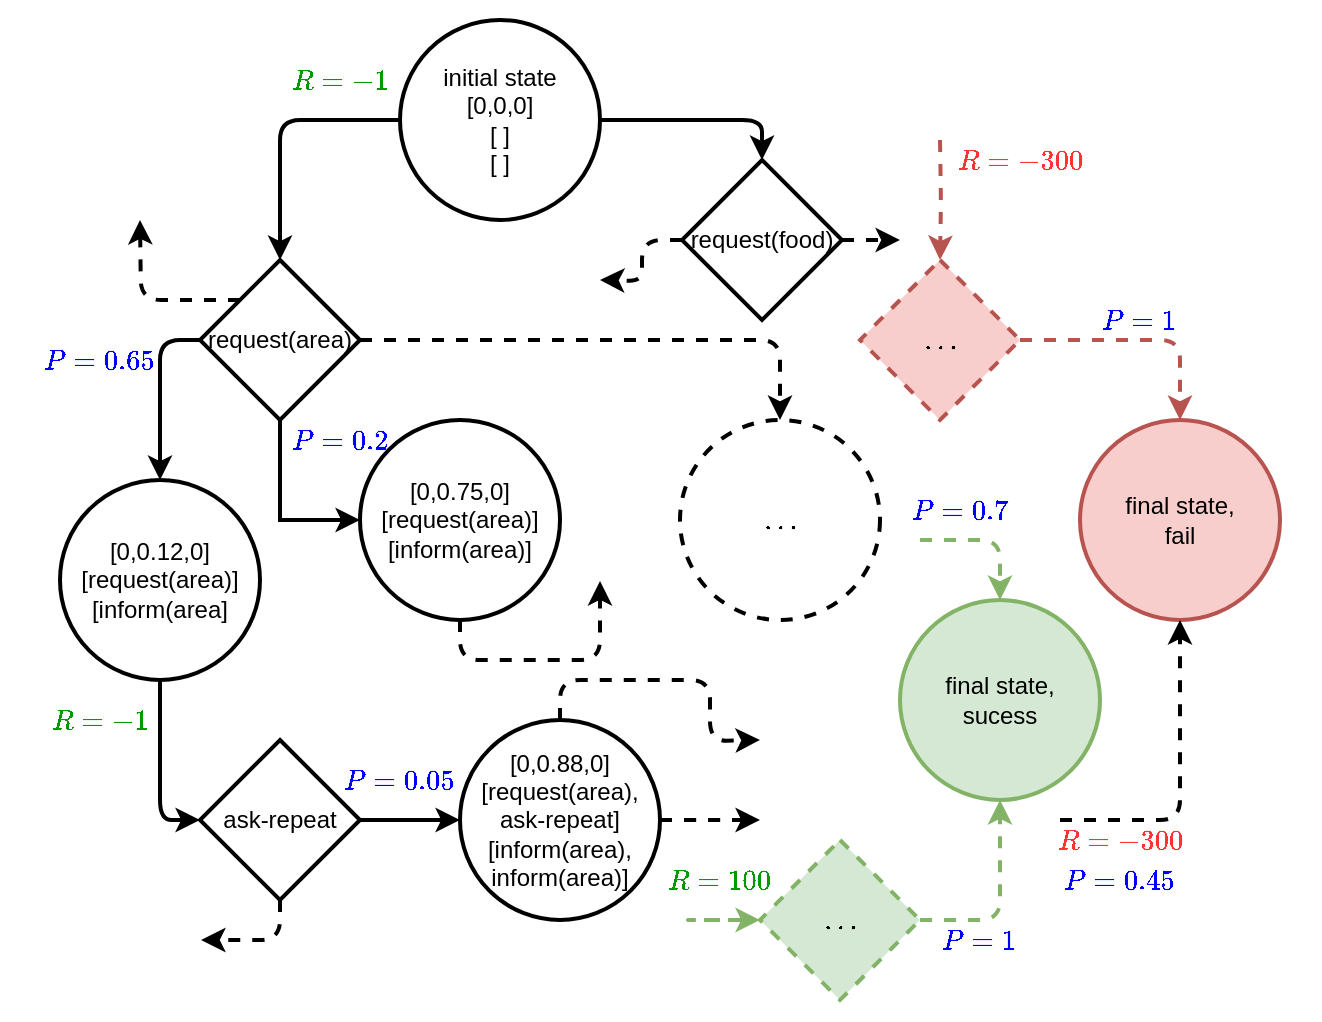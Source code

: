 <mxfile version="10.8.4" type="device"><diagram id="WUhcS9ai1aT9-h7vpUkw" name="Page-1"><mxGraphModel dx="961" dy="523" grid="1" gridSize="10" guides="1" tooltips="1" connect="1" arrows="1" fold="1" page="1" pageScale="1" pageWidth="827" pageHeight="1169" math="1" shadow="0"><root><mxCell id="0"/><mxCell id="1" parent="0"/><mxCell id="1Ux_X5kX8M28S9r3Nhko-75" value="" style="rounded=0;whiteSpace=wrap;html=1;labelBackgroundColor=none;strokeWidth=2;fillColor=none;fontColor=#0000FF;align=center;strokeColor=none;" parent="1" vertex="1"><mxGeometry x="110" y="60" width="660" height="510" as="geometry"/></mxCell><mxCell id="1Ux_X5kX8M28S9r3Nhko-14" style="edgeStyle=orthogonalEdgeStyle;rounded=1;orthogonalLoop=1;jettySize=auto;html=1;exitX=0;exitY=0.5;exitDx=0;exitDy=0;strokeWidth=2;" parent="1" source="1Ux_X5kX8M28S9r3Nhko-1" target="1Ux_X5kX8M28S9r3Nhko-4" edge="1"><mxGeometry relative="1" as="geometry"/></mxCell><mxCell id="1Ux_X5kX8M28S9r3Nhko-22" style="edgeStyle=orthogonalEdgeStyle;rounded=1;orthogonalLoop=1;jettySize=auto;html=1;entryX=0.5;entryY=0;entryDx=0;entryDy=0;strokeWidth=2;dashed=1;strokeColor=#b85450;fillColor=#f8cecc;" parent="1" target="1Ux_X5kX8M28S9r3Nhko-23" edge="1"><mxGeometry relative="1" as="geometry"><mxPoint x="580" y="200" as="targetPoint"/><mxPoint x="580" y="130" as="sourcePoint"/></mxGeometry></mxCell><mxCell id="1Ux_X5kX8M28S9r3Nhko-30" style="edgeStyle=orthogonalEdgeStyle;rounded=1;orthogonalLoop=1;jettySize=auto;html=1;exitX=1;exitY=0.5;exitDx=0;exitDy=0;entryX=0.5;entryY=0;entryDx=0;entryDy=0;strokeWidth=2;" parent="1" source="1Ux_X5kX8M28S9r3Nhko-1" target="1Ux_X5kX8M28S9r3Nhko-20" edge="1"><mxGeometry relative="1" as="geometry"><Array as="points"><mxPoint x="491" y="120"/></Array></mxGeometry></mxCell><mxCell id="1Ux_X5kX8M28S9r3Nhko-1" value="initial state&lt;br&gt;[0,0,0]&lt;br&gt;[ ]&lt;br&gt;[ ]&lt;br&gt;" style="ellipse;whiteSpace=wrap;html=1;aspect=fixed;strokeWidth=2;" parent="1" vertex="1"><mxGeometry x="310" y="70" width="100" height="100" as="geometry"/></mxCell><mxCell id="1Ux_X5kX8M28S9r3Nhko-21" style="edgeStyle=orthogonalEdgeStyle;rounded=1;orthogonalLoop=1;jettySize=auto;html=1;exitX=0.5;exitY=1;exitDx=0;exitDy=0;entryX=0;entryY=0.5;entryDx=0;entryDy=0;strokeWidth=2;" parent="1" source="1Ux_X5kX8M28S9r3Nhko-2" target="1Ux_X5kX8M28S9r3Nhko-3" edge="1"><mxGeometry relative="1" as="geometry"/></mxCell><mxCell id="1Ux_X5kX8M28S9r3Nhko-2" value="[0,0.12,0]&lt;br&gt;[request(area)]&lt;br&gt;[inform(area]&lt;br&gt;" style="ellipse;whiteSpace=wrap;html=1;aspect=fixed;align=center;strokeWidth=2;" parent="1" vertex="1"><mxGeometry x="140" y="300" width="100" height="100" as="geometry"/></mxCell><mxCell id="1Ux_X5kX8M28S9r3Nhko-18" style="edgeStyle=orthogonalEdgeStyle;rounded=1;orthogonalLoop=1;jettySize=auto;html=1;exitX=1;exitY=0.5;exitDx=0;exitDy=0;strokeWidth=2;" parent="1" source="1Ux_X5kX8M28S9r3Nhko-3" target="1Ux_X5kX8M28S9r3Nhko-5" edge="1"><mxGeometry relative="1" as="geometry"/></mxCell><mxCell id="1Ux_X5kX8M28S9r3Nhko-40" style="edgeStyle=orthogonalEdgeStyle;rounded=1;orthogonalLoop=1;jettySize=auto;html=1;exitX=0.5;exitY=1;exitDx=0;exitDy=0;dashed=1;strokeWidth=2;" parent="1" source="1Ux_X5kX8M28S9r3Nhko-3" edge="1"><mxGeometry relative="1" as="geometry"><mxPoint x="210" y="530" as="targetPoint"/></mxGeometry></mxCell><mxCell id="1Ux_X5kX8M28S9r3Nhko-3" value="ask-repeat" style="rhombus;whiteSpace=wrap;html=1;align=center;strokeWidth=2;" parent="1" vertex="1"><mxGeometry x="210" y="430" width="80" height="80" as="geometry"/></mxCell><mxCell id="1Ux_X5kX8M28S9r3Nhko-15" style="edgeStyle=orthogonalEdgeStyle;rounded=1;orthogonalLoop=1;jettySize=auto;html=1;exitX=0;exitY=0.5;exitDx=0;exitDy=0;strokeWidth=2;" parent="1" source="1Ux_X5kX8M28S9r3Nhko-4" target="1Ux_X5kX8M28S9r3Nhko-2" edge="1"><mxGeometry relative="1" as="geometry"/></mxCell><mxCell id="1Ux_X5kX8M28S9r3Nhko-26" style="edgeStyle=orthogonalEdgeStyle;rounded=0;orthogonalLoop=1;jettySize=auto;html=1;exitX=0.5;exitY=1;exitDx=0;exitDy=0;entryX=0;entryY=0.5;entryDx=0;entryDy=0;strokeWidth=2;" parent="1" source="1Ux_X5kX8M28S9r3Nhko-4" target="1Ux_X5kX8M28S9r3Nhko-10" edge="1"><mxGeometry relative="1" as="geometry"/></mxCell><mxCell id="1Ux_X5kX8M28S9r3Nhko-27" style="edgeStyle=orthogonalEdgeStyle;rounded=1;orthogonalLoop=1;jettySize=auto;html=1;exitX=1;exitY=0.5;exitDx=0;exitDy=0;entryX=0.5;entryY=0;entryDx=0;entryDy=0;dashed=1;strokeWidth=2;" parent="1" source="1Ux_X5kX8M28S9r3Nhko-4" target="1Ux_X5kX8M28S9r3Nhko-31" edge="1"><mxGeometry relative="1" as="geometry"><mxPoint x="350" y="230" as="targetPoint"/></mxGeometry></mxCell><mxCell id="1Ux_X5kX8M28S9r3Nhko-35" style="edgeStyle=orthogonalEdgeStyle;rounded=1;orthogonalLoop=1;jettySize=auto;html=1;exitX=0;exitY=0;exitDx=0;exitDy=0;dashed=1;strokeWidth=2;" parent="1" source="1Ux_X5kX8M28S9r3Nhko-4" edge="1"><mxGeometry relative="1" as="geometry"><mxPoint x="180" y="170" as="targetPoint"/></mxGeometry></mxCell><mxCell id="1Ux_X5kX8M28S9r3Nhko-4" value="request(area)" style="rhombus;whiteSpace=wrap;html=1;align=center;strokeWidth=2;" parent="1" vertex="1"><mxGeometry x="210" y="190" width="80" height="80" as="geometry"/></mxCell><mxCell id="1Ux_X5kX8M28S9r3Nhko-36" style="edgeStyle=orthogonalEdgeStyle;rounded=1;orthogonalLoop=1;jettySize=auto;html=1;exitX=1;exitY=0.5;exitDx=0;exitDy=0;dashed=1;strokeWidth=2;" parent="1" source="1Ux_X5kX8M28S9r3Nhko-5" edge="1"><mxGeometry relative="1" as="geometry"><mxPoint x="490" y="470" as="targetPoint"/></mxGeometry></mxCell><mxCell id="1Ux_X5kX8M28S9r3Nhko-41" style="edgeStyle=orthogonalEdgeStyle;rounded=1;orthogonalLoop=1;jettySize=auto;html=1;exitX=0.5;exitY=0;exitDx=0;exitDy=0;dashed=1;strokeWidth=2;" parent="1" source="1Ux_X5kX8M28S9r3Nhko-5" edge="1"><mxGeometry relative="1" as="geometry"><mxPoint x="490" y="430" as="targetPoint"/></mxGeometry></mxCell><mxCell id="1Ux_X5kX8M28S9r3Nhko-5" value="[0,0.88,0]&lt;br&gt;[request(area),&lt;br&gt;ask-repeat]&lt;br&gt;[inform(area),&lt;br&gt;inform(area)]&lt;br&gt;" style="ellipse;whiteSpace=wrap;html=1;aspect=fixed;align=center;strokeWidth=2;" parent="1" vertex="1"><mxGeometry x="340" y="420" width="100" height="100" as="geometry"/></mxCell><mxCell id="1Ux_X5kX8M28S9r3Nhko-37" style="edgeStyle=orthogonalEdgeStyle;rounded=1;orthogonalLoop=1;jettySize=auto;html=1;exitX=0.5;exitY=1;exitDx=0;exitDy=0;dashed=1;strokeWidth=2;" parent="1" source="1Ux_X5kX8M28S9r3Nhko-10" edge="1"><mxGeometry relative="1" as="geometry"><mxPoint x="410" y="350" as="targetPoint"/></mxGeometry></mxCell><mxCell id="1Ux_X5kX8M28S9r3Nhko-10" value="[0,0.75,0]&lt;br&gt;[request(area)]&lt;br&gt;[inform(area)]&lt;br&gt;" style="ellipse;whiteSpace=wrap;html=1;aspect=fixed;align=center;strokeWidth=2;" parent="1" vertex="1"><mxGeometry x="290" y="270" width="100" height="100" as="geometry"/></mxCell><mxCell id="1Ux_X5kX8M28S9r3Nhko-38" style="edgeStyle=orthogonalEdgeStyle;rounded=1;orthogonalLoop=1;jettySize=auto;html=1;exitX=0;exitY=0.5;exitDx=0;exitDy=0;dashed=1;strokeWidth=2;" parent="1" source="1Ux_X5kX8M28S9r3Nhko-20" edge="1"><mxGeometry relative="1" as="geometry"><mxPoint x="410" y="200" as="targetPoint"/></mxGeometry></mxCell><mxCell id="1Ux_X5kX8M28S9r3Nhko-39" style="edgeStyle=orthogonalEdgeStyle;rounded=0;orthogonalLoop=1;jettySize=auto;html=1;exitX=1;exitY=0.5;exitDx=0;exitDy=0;dashed=1;strokeWidth=2;" parent="1" source="1Ux_X5kX8M28S9r3Nhko-20" edge="1"><mxGeometry relative="1" as="geometry"><mxPoint x="560" y="180" as="targetPoint"/></mxGeometry></mxCell><mxCell id="1Ux_X5kX8M28S9r3Nhko-20" value="request(food)" style="rhombus;whiteSpace=wrap;html=1;align=center;strokeWidth=2;" parent="1" vertex="1"><mxGeometry x="451" y="140" width="80" height="80" as="geometry"/></mxCell><mxCell id="1Ux_X5kX8M28S9r3Nhko-23" value="$$\dots$$" style="rhombus;whiteSpace=wrap;html=1;align=center;strokeWidth=2;dashed=1;strokeColor=#b85450;fillColor=#f8cecc;" parent="1" vertex="1"><mxGeometry x="540" y="190" width="80" height="80" as="geometry"/></mxCell><mxCell id="1Ux_X5kX8M28S9r3Nhko-31" value="$$\dots$$" style="ellipse;whiteSpace=wrap;html=1;aspect=fixed;align=center;dashed=1;strokeWidth=2;" parent="1" vertex="1"><mxGeometry x="450" y="270" width="100" height="100" as="geometry"/></mxCell><mxCell id="1Ux_X5kX8M28S9r3Nhko-44" value="final state,&lt;br&gt;sucess" style="ellipse;whiteSpace=wrap;html=1;aspect=fixed;strokeWidth=2;fillColor=#d5e8d4;align=center;strokeColor=#82b366;" parent="1" vertex="1"><mxGeometry x="560" y="360" width="100" height="100" as="geometry"/></mxCell><mxCell id="1Ux_X5kX8M28S9r3Nhko-47" value="final state,&lt;br&gt;fail&lt;br&gt;" style="ellipse;whiteSpace=wrap;html=1;aspect=fixed;strokeWidth=2;fillColor=#f8cecc;align=center;strokeColor=#b85450;" parent="1" vertex="1"><mxGeometry x="650" y="270" width="100" height="100" as="geometry"/></mxCell><mxCell id="1Ux_X5kX8M28S9r3Nhko-50" value="" style="edgeStyle=segmentEdgeStyle;endArrow=classic;html=1;entryX=0.5;entryY=0;entryDx=0;entryDy=0;strokeWidth=2;exitX=1;exitY=0.5;exitDx=0;exitDy=0;dashed=1;strokeColor=#b85450;fillColor=#f8cecc;" parent="1" target="1Ux_X5kX8M28S9r3Nhko-47" edge="1" source="1Ux_X5kX8M28S9r3Nhko-23"><mxGeometry width="50" height="50" relative="1" as="geometry"><mxPoint x="660" y="230" as="sourcePoint"/><mxPoint x="710" y="200" as="targetPoint"/><Array as="points"><mxPoint x="700" y="230"/></Array></mxGeometry></mxCell><mxCell id="1Ux_X5kX8M28S9r3Nhko-51" value="" style="edgeStyle=segmentEdgeStyle;endArrow=classic;html=1;dashed=1;entryX=0.5;entryY=1;entryDx=0;entryDy=0;strokeWidth=2;strokeColor=#82b366;fillColor=#d5e8d4;" parent="1" target="1Ux_X5kX8M28S9r3Nhko-44" edge="1"><mxGeometry width="50" height="50" relative="1" as="geometry"><mxPoint x="570" y="520" as="sourcePoint"/><mxPoint x="620" y="470" as="targetPoint"/></mxGeometry></mxCell><mxCell id="1Ux_X5kX8M28S9r3Nhko-52" value="" style="edgeStyle=segmentEdgeStyle;endArrow=classic;html=1;dashed=1;entryX=0.5;entryY=0;entryDx=0;entryDy=0;strokeWidth=2;fillColor=#d5e8d4;strokeColor=#82b366;" parent="1" target="1Ux_X5kX8M28S9r3Nhko-44" edge="1"><mxGeometry width="50" height="50" relative="1" as="geometry"><mxPoint x="570" y="330" as="sourcePoint"/><mxPoint x="620" y="280" as="targetPoint"/></mxGeometry></mxCell><mxCell id="1Ux_X5kX8M28S9r3Nhko-53" value="" style="edgeStyle=segmentEdgeStyle;endArrow=classic;html=1;dashed=1;entryX=0.5;entryY=1;entryDx=0;entryDy=0;strokeWidth=2;" parent="1" target="1Ux_X5kX8M28S9r3Nhko-47" edge="1"><mxGeometry width="50" height="50" relative="1" as="geometry"><mxPoint x="640" y="470" as="sourcePoint"/><mxPoint x="730" y="390" as="targetPoint"/><Array as="points"><mxPoint x="640" y="470"/><mxPoint x="700" y="470"/></Array></mxGeometry></mxCell><mxCell id="1Ux_X5kX8M28S9r3Nhko-55" value="$$R=-1$$" style="text;html=1;strokeColor=none;fillColor=none;align=center;verticalAlign=middle;whiteSpace=wrap;rounded=0;dashed=1;fontColor=#009900;strokeWidth=2;" parent="1" vertex="1"><mxGeometry x="140" y="410" width="40" height="20" as="geometry"/></mxCell><mxCell id="1Ux_X5kX8M28S9r3Nhko-56" value="$$R=-1$$" style="text;html=1;strokeColor=none;fillColor=none;align=center;verticalAlign=middle;whiteSpace=wrap;rounded=0;dashed=1;fontColor=#009900;strokeWidth=2;" parent="1" vertex="1"><mxGeometry x="260" y="90" width="40" height="20" as="geometry"/></mxCell><mxCell id="1Ux_X5kX8M28S9r3Nhko-57" value="$$R=100$$" style="text;html=1;strokeColor=none;fillColor=none;align=center;verticalAlign=middle;whiteSpace=wrap;rounded=0;dashed=1;fontColor=#009900;strokeWidth=2;" parent="1" vertex="1"><mxGeometry x="450" y="490" width="40" height="20" as="geometry"/></mxCell><mxCell id="1Ux_X5kX8M28S9r3Nhko-59" value="$$R=-300$$" style="text;html=1;strokeColor=none;fillColor=none;align=center;verticalAlign=middle;whiteSpace=wrap;rounded=0;dashed=1;fontColor=#FF3333;strokeWidth=2;" parent="1" vertex="1"><mxGeometry x="600" y="130" width="40" height="20" as="geometry"/></mxCell><mxCell id="1Ux_X5kX8M28S9r3Nhko-60" value="$$R=-300$$" style="text;html=1;strokeColor=none;fillColor=none;align=center;verticalAlign=middle;whiteSpace=wrap;rounded=0;dashed=1;fontColor=#FF3333;strokeWidth=2;" parent="1" vertex="1"><mxGeometry x="650" y="470" width="40" height="20" as="geometry"/></mxCell><mxCell id="1Ux_X5kX8M28S9r3Nhko-64" value="$$P=0.65$$" style="text;html=1;strokeColor=none;fillColor=none;align=center;verticalAlign=middle;whiteSpace=wrap;rounded=0;dashed=1;fontColor=#0000FF;labelBackgroundColor=none;strokeWidth=2;" parent="1" vertex="1"><mxGeometry x="140" y="230" width="40" height="20" as="geometry"/></mxCell><mxCell id="1Ux_X5kX8M28S9r3Nhko-65" value="$$P=0.2$$" style="text;html=1;strokeColor=none;fillColor=none;align=center;verticalAlign=middle;whiteSpace=wrap;rounded=0;dashed=1;fontColor=#0000FF;labelBackgroundColor=none;strokeWidth=2;" parent="1" vertex="1"><mxGeometry x="260" y="270" width="40" height="20" as="geometry"/></mxCell><mxCell id="1Ux_X5kX8M28S9r3Nhko-66" value="$$P=0.05$$" style="text;html=1;strokeColor=none;fillColor=none;align=center;verticalAlign=middle;whiteSpace=wrap;rounded=0;dashed=1;fontColor=#0000FF;labelBackgroundColor=none;strokeWidth=2;" parent="1" vertex="1"><mxGeometry x="290" y="440" width="40" height="20" as="geometry"/></mxCell><mxCell id="1Ux_X5kX8M28S9r3Nhko-67" value="$$P=1$$" style="text;html=1;strokeColor=none;fillColor=none;align=center;verticalAlign=middle;whiteSpace=wrap;rounded=0;dashed=1;fontColor=#0000FF;labelBackgroundColor=none;strokeWidth=2;" parent="1" vertex="1"><mxGeometry x="580" y="520" width="40" height="20" as="geometry"/></mxCell><mxCell id="1Ux_X5kX8M28S9r3Nhko-69" value="$$P=0.7$$" style="text;html=1;strokeColor=none;fillColor=none;align=center;verticalAlign=middle;whiteSpace=wrap;rounded=0;dashed=1;fontColor=#0000FF;labelBackgroundColor=none;strokeWidth=2;" parent="1" vertex="1"><mxGeometry x="570" y="305" width="40" height="20" as="geometry"/></mxCell><mxCell id="1Ux_X5kX8M28S9r3Nhko-70" value="$$P=1$$" style="text;html=1;strokeColor=none;fillColor=none;align=center;verticalAlign=middle;whiteSpace=wrap;rounded=0;dashed=1;fontColor=#0000FF;labelBackgroundColor=none;strokeWidth=2;" parent="1" vertex="1"><mxGeometry x="660" y="210" width="40" height="20" as="geometry"/></mxCell><mxCell id="1Ux_X5kX8M28S9r3Nhko-73" value="$$P=0.45$$" style="text;html=1;strokeColor=none;fillColor=none;align=center;verticalAlign=middle;whiteSpace=wrap;rounded=0;dashed=1;fontColor=#0000FF;labelBackgroundColor=none;strokeWidth=2;" parent="1" vertex="1"><mxGeometry x="650" y="490" width="40" height="20" as="geometry"/></mxCell><mxCell id="j4IsknPAI9zUMTb7mCgU-5" value="$$\dots$$" style="rhombus;whiteSpace=wrap;html=1;align=center;strokeWidth=2;dashed=1;strokeColor=#82b366;fillColor=#d5e8d4;" vertex="1" parent="1"><mxGeometry x="490" y="480" width="80" height="80" as="geometry"/></mxCell><mxCell id="j4IsknPAI9zUMTb7mCgU-6" style="edgeStyle=orthogonalEdgeStyle;rounded=1;orthogonalLoop=1;jettySize=auto;html=1;dashed=1;strokeWidth=2;entryX=0;entryY=0.5;entryDx=0;entryDy=0;strokeColor=#82b366;fillColor=#d5e8d4;" edge="1" parent="1" target="j4IsknPAI9zUMTb7mCgU-5"><mxGeometry relative="1" as="geometry"><mxPoint x="500" y="480" as="targetPoint"/><mxPoint x="480" y="520" as="sourcePoint"/><Array as="points"><mxPoint x="449" y="520"/></Array></mxGeometry></mxCell></root></mxGraphModel></diagram></mxfile>